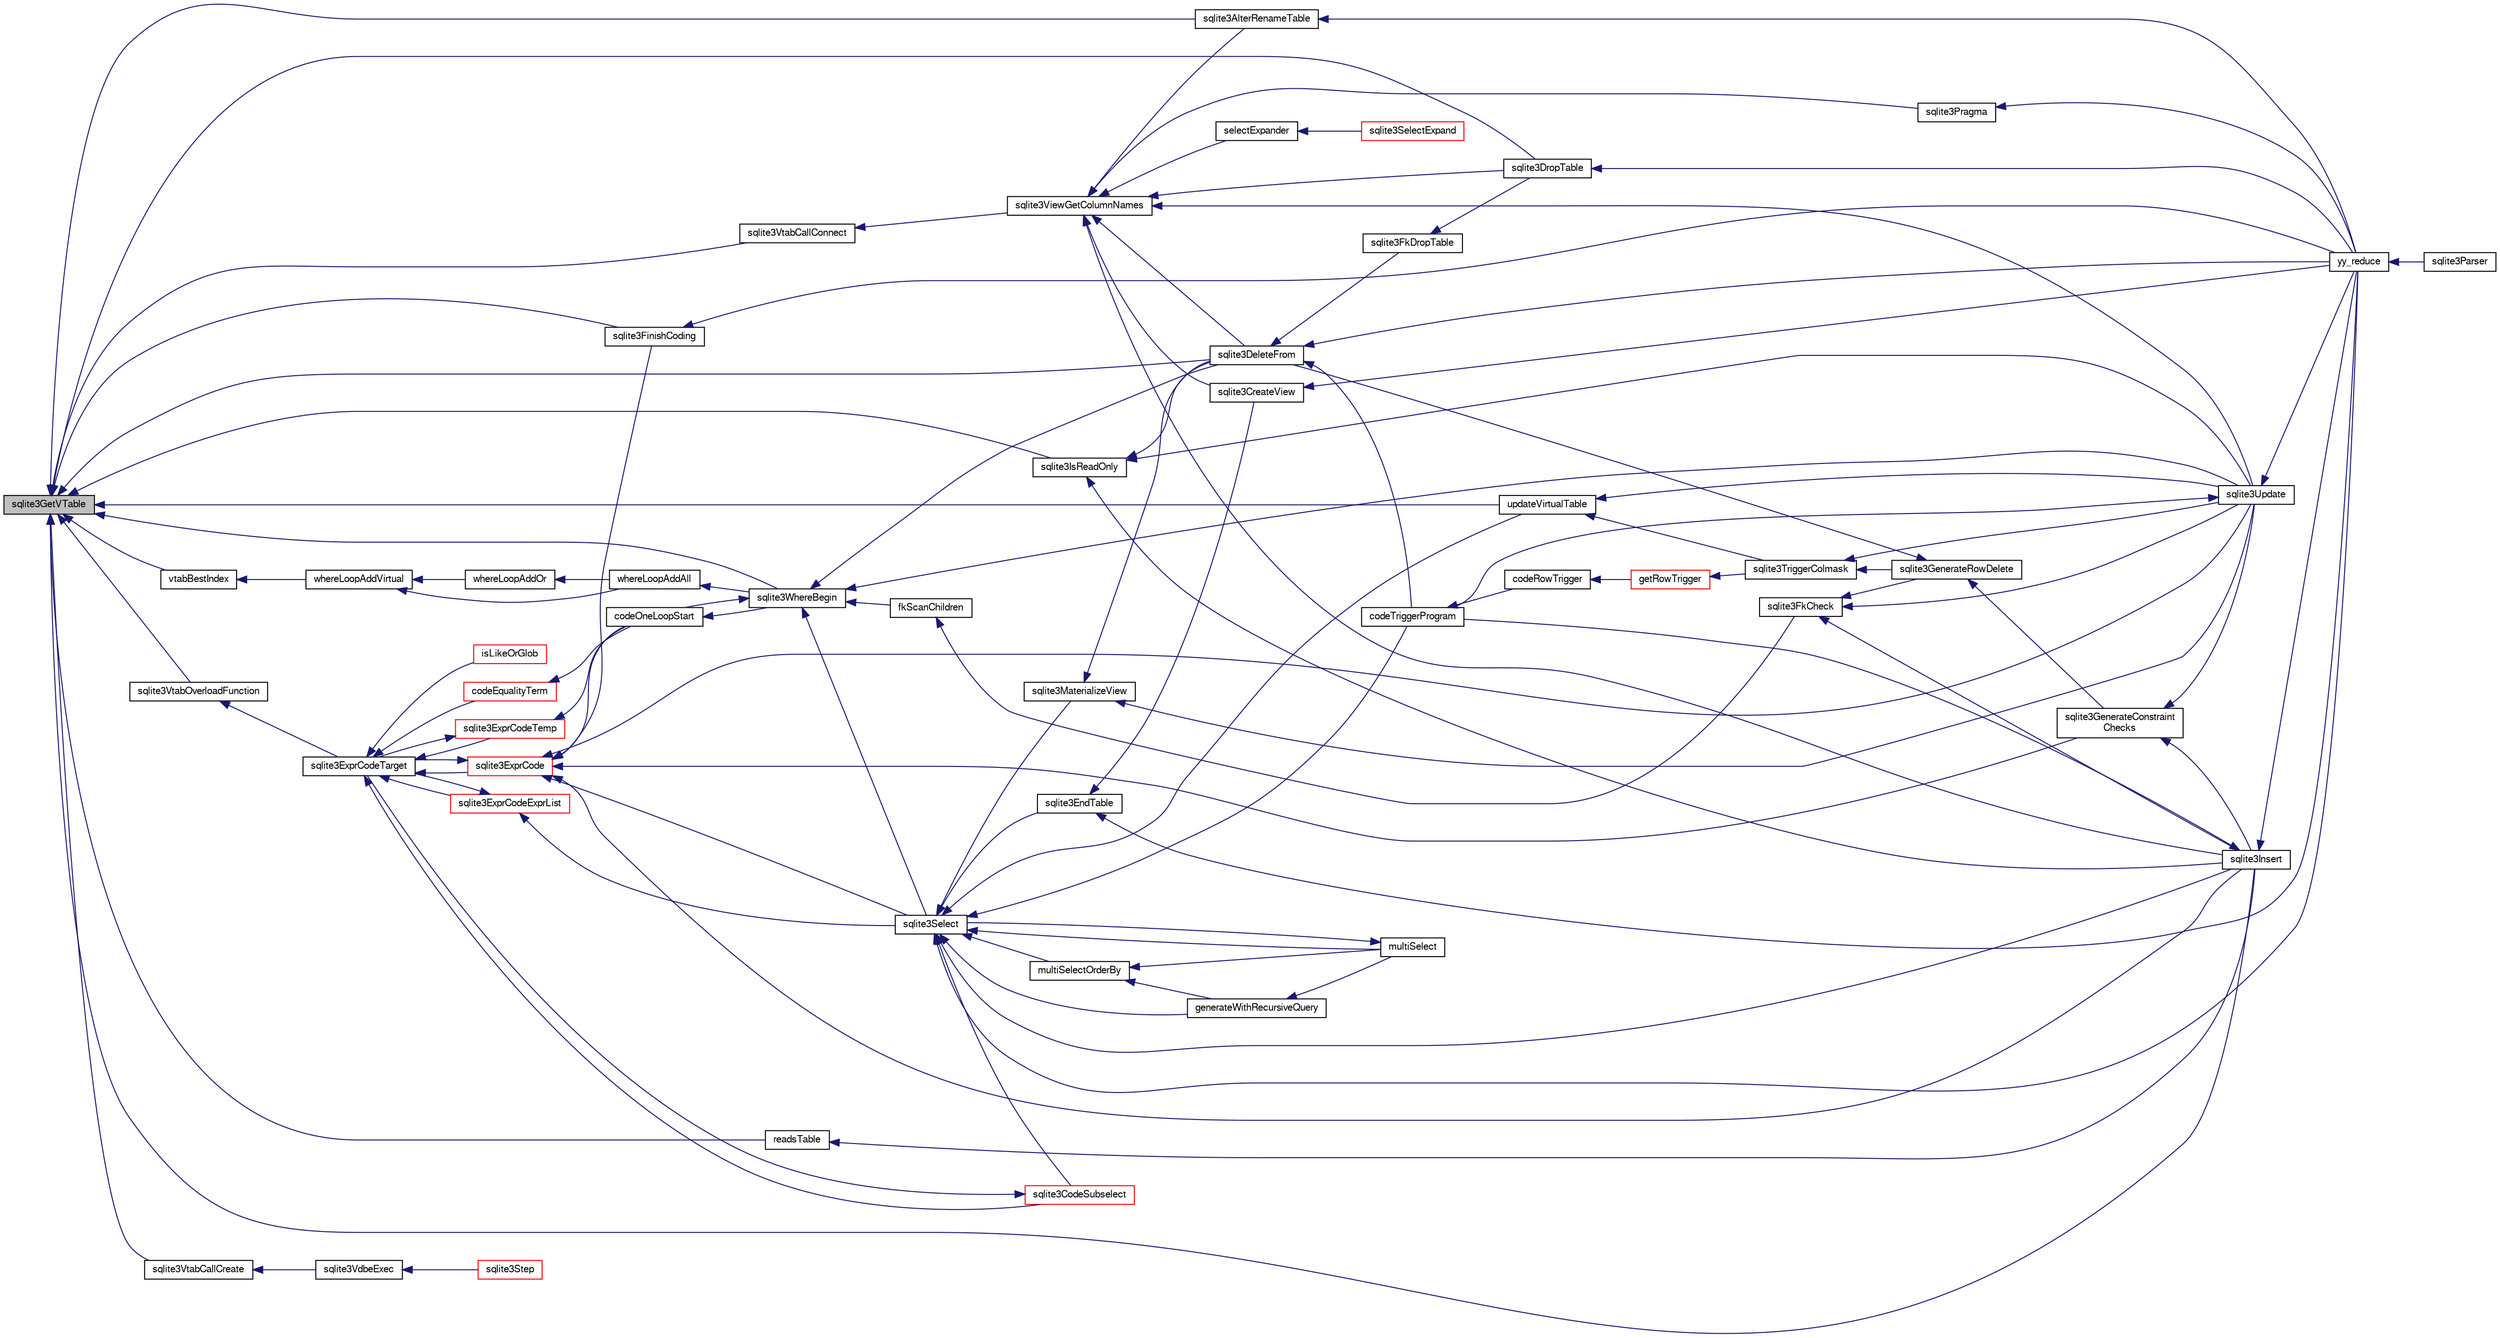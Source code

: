 digraph "sqlite3GetVTable"
{
  edge [fontname="FreeSans",fontsize="10",labelfontname="FreeSans",labelfontsize="10"];
  node [fontname="FreeSans",fontsize="10",shape=record];
  rankdir="LR";
  Node560355 [label="sqlite3GetVTable",height=0.2,width=0.4,color="black", fillcolor="grey75", style="filled", fontcolor="black"];
  Node560355 -> Node560356 [dir="back",color="midnightblue",fontsize="10",style="solid",fontname="FreeSans"];
  Node560356 [label="sqlite3AlterRenameTable",height=0.2,width=0.4,color="black", fillcolor="white", style="filled",URL="$sqlite3_8c.html#aa5cfdb507ff74e559f2efb0318c96d2c"];
  Node560356 -> Node560357 [dir="back",color="midnightblue",fontsize="10",style="solid",fontname="FreeSans"];
  Node560357 [label="yy_reduce",height=0.2,width=0.4,color="black", fillcolor="white", style="filled",URL="$sqlite3_8c.html#a7c419a9b25711c666a9a2449ef377f14"];
  Node560357 -> Node560358 [dir="back",color="midnightblue",fontsize="10",style="solid",fontname="FreeSans"];
  Node560358 [label="sqlite3Parser",height=0.2,width=0.4,color="black", fillcolor="white", style="filled",URL="$sqlite3_8c.html#a0327d71a5fabe0b6a343d78a2602e72a"];
  Node560355 -> Node560359 [dir="back",color="midnightblue",fontsize="10",style="solid",fontname="FreeSans"];
  Node560359 [label="sqlite3FinishCoding",height=0.2,width=0.4,color="black", fillcolor="white", style="filled",URL="$sqlite3_8c.html#a651bc5b446c276c092705856d995b278"];
  Node560359 -> Node560357 [dir="back",color="midnightblue",fontsize="10",style="solid",fontname="FreeSans"];
  Node560355 -> Node560360 [dir="back",color="midnightblue",fontsize="10",style="solid",fontname="FreeSans"];
  Node560360 [label="sqlite3DropTable",height=0.2,width=0.4,color="black", fillcolor="white", style="filled",URL="$sqlite3_8c.html#a5534f77364b5568783c0e50db3c9defb"];
  Node560360 -> Node560357 [dir="back",color="midnightblue",fontsize="10",style="solid",fontname="FreeSans"];
  Node560355 -> Node560361 [dir="back",color="midnightblue",fontsize="10",style="solid",fontname="FreeSans"];
  Node560361 [label="sqlite3IsReadOnly",height=0.2,width=0.4,color="black", fillcolor="white", style="filled",URL="$sqlite3_8c.html#a0c0ff380d40f6423a71f77f59c02da74"];
  Node560361 -> Node560362 [dir="back",color="midnightblue",fontsize="10",style="solid",fontname="FreeSans"];
  Node560362 [label="sqlite3DeleteFrom",height=0.2,width=0.4,color="black", fillcolor="white", style="filled",URL="$sqlite3_8c.html#ab9b4b45349188b49eabb23f94608a091"];
  Node560362 -> Node560363 [dir="back",color="midnightblue",fontsize="10",style="solid",fontname="FreeSans"];
  Node560363 [label="sqlite3FkDropTable",height=0.2,width=0.4,color="black", fillcolor="white", style="filled",URL="$sqlite3_8c.html#a1218c6fc74e89152ceaa4760e82f5ef9"];
  Node560363 -> Node560360 [dir="back",color="midnightblue",fontsize="10",style="solid",fontname="FreeSans"];
  Node560362 -> Node560364 [dir="back",color="midnightblue",fontsize="10",style="solid",fontname="FreeSans"];
  Node560364 [label="codeTriggerProgram",height=0.2,width=0.4,color="black", fillcolor="white", style="filled",URL="$sqlite3_8c.html#a120801f59d9281d201d2ff4b2606836e"];
  Node560364 -> Node560365 [dir="back",color="midnightblue",fontsize="10",style="solid",fontname="FreeSans"];
  Node560365 [label="codeRowTrigger",height=0.2,width=0.4,color="black", fillcolor="white", style="filled",URL="$sqlite3_8c.html#a463cea5aaaf388b560b206570a0022fc"];
  Node560365 -> Node560366 [dir="back",color="midnightblue",fontsize="10",style="solid",fontname="FreeSans"];
  Node560366 [label="getRowTrigger",height=0.2,width=0.4,color="red", fillcolor="white", style="filled",URL="$sqlite3_8c.html#a69626ef20b540d1a2b19cf56f3f45689"];
  Node560366 -> Node560374 [dir="back",color="midnightblue",fontsize="10",style="solid",fontname="FreeSans"];
  Node560374 [label="sqlite3TriggerColmask",height=0.2,width=0.4,color="black", fillcolor="white", style="filled",URL="$sqlite3_8c.html#acace8e99e37ae5e84ea03c65e820c540"];
  Node560374 -> Node560369 [dir="back",color="midnightblue",fontsize="10",style="solid",fontname="FreeSans"];
  Node560369 [label="sqlite3GenerateRowDelete",height=0.2,width=0.4,color="black", fillcolor="white", style="filled",URL="$sqlite3_8c.html#a2c76cbf3027fc18fdbb8cb4cd96b77d9"];
  Node560369 -> Node560362 [dir="back",color="midnightblue",fontsize="10",style="solid",fontname="FreeSans"];
  Node560369 -> Node560370 [dir="back",color="midnightblue",fontsize="10",style="solid",fontname="FreeSans"];
  Node560370 [label="sqlite3GenerateConstraint\lChecks",height=0.2,width=0.4,color="black", fillcolor="white", style="filled",URL="$sqlite3_8c.html#aef639c1e6a0c0a67ca6e7690ad931bd2"];
  Node560370 -> Node560371 [dir="back",color="midnightblue",fontsize="10",style="solid",fontname="FreeSans"];
  Node560371 [label="sqlite3Insert",height=0.2,width=0.4,color="black", fillcolor="white", style="filled",URL="$sqlite3_8c.html#a5b17c9c2000bae6bdff8e6be48d7dc2b"];
  Node560371 -> Node560364 [dir="back",color="midnightblue",fontsize="10",style="solid",fontname="FreeSans"];
  Node560371 -> Node560357 [dir="back",color="midnightblue",fontsize="10",style="solid",fontname="FreeSans"];
  Node560370 -> Node560372 [dir="back",color="midnightblue",fontsize="10",style="solid",fontname="FreeSans"];
  Node560372 [label="sqlite3Update",height=0.2,width=0.4,color="black", fillcolor="white", style="filled",URL="$sqlite3_8c.html#ac5aa67c46e8cc8174566fabe6809fafa"];
  Node560372 -> Node560364 [dir="back",color="midnightblue",fontsize="10",style="solid",fontname="FreeSans"];
  Node560372 -> Node560357 [dir="back",color="midnightblue",fontsize="10",style="solid",fontname="FreeSans"];
  Node560374 -> Node560372 [dir="back",color="midnightblue",fontsize="10",style="solid",fontname="FreeSans"];
  Node560362 -> Node560357 [dir="back",color="midnightblue",fontsize="10",style="solid",fontname="FreeSans"];
  Node560361 -> Node560371 [dir="back",color="midnightblue",fontsize="10",style="solid",fontname="FreeSans"];
  Node560361 -> Node560372 [dir="back",color="midnightblue",fontsize="10",style="solid",fontname="FreeSans"];
  Node560355 -> Node560362 [dir="back",color="midnightblue",fontsize="10",style="solid",fontname="FreeSans"];
  Node560355 -> Node560375 [dir="back",color="midnightblue",fontsize="10",style="solid",fontname="FreeSans"];
  Node560375 [label="readsTable",height=0.2,width=0.4,color="black", fillcolor="white", style="filled",URL="$sqlite3_8c.html#a794c3e7122c562afb0bf8a356b2bb243"];
  Node560375 -> Node560371 [dir="back",color="midnightblue",fontsize="10",style="solid",fontname="FreeSans"];
  Node560355 -> Node560371 [dir="back",color="midnightblue",fontsize="10",style="solid",fontname="FreeSans"];
  Node560355 -> Node560376 [dir="back",color="midnightblue",fontsize="10",style="solid",fontname="FreeSans"];
  Node560376 [label="updateVirtualTable",height=0.2,width=0.4,color="black", fillcolor="white", style="filled",URL="$sqlite3_8c.html#a740220531db9293c39a2cdd7da3f74e1"];
  Node560376 -> Node560374 [dir="back",color="midnightblue",fontsize="10",style="solid",fontname="FreeSans"];
  Node560376 -> Node560372 [dir="back",color="midnightblue",fontsize="10",style="solid",fontname="FreeSans"];
  Node560355 -> Node560377 [dir="back",color="midnightblue",fontsize="10",style="solid",fontname="FreeSans"];
  Node560377 [label="sqlite3VtabCallConnect",height=0.2,width=0.4,color="black", fillcolor="white", style="filled",URL="$sqlite3_8c.html#a9642d55303e8d284d096fabc53460e28"];
  Node560377 -> Node560378 [dir="back",color="midnightblue",fontsize="10",style="solid",fontname="FreeSans"];
  Node560378 [label="sqlite3ViewGetColumnNames",height=0.2,width=0.4,color="black", fillcolor="white", style="filled",URL="$sqlite3_8c.html#aebc7cd8d9e2bd174ae0a60363d3f6ce8"];
  Node560378 -> Node560356 [dir="back",color="midnightblue",fontsize="10",style="solid",fontname="FreeSans"];
  Node560378 -> Node560379 [dir="back",color="midnightblue",fontsize="10",style="solid",fontname="FreeSans"];
  Node560379 [label="sqlite3CreateView",height=0.2,width=0.4,color="black", fillcolor="white", style="filled",URL="$sqlite3_8c.html#a9d85cb00ff71dee5cd9a019503a6982e"];
  Node560379 -> Node560357 [dir="back",color="midnightblue",fontsize="10",style="solid",fontname="FreeSans"];
  Node560378 -> Node560360 [dir="back",color="midnightblue",fontsize="10",style="solid",fontname="FreeSans"];
  Node560378 -> Node560362 [dir="back",color="midnightblue",fontsize="10",style="solid",fontname="FreeSans"];
  Node560378 -> Node560371 [dir="back",color="midnightblue",fontsize="10",style="solid",fontname="FreeSans"];
  Node560378 -> Node560380 [dir="back",color="midnightblue",fontsize="10",style="solid",fontname="FreeSans"];
  Node560380 [label="sqlite3Pragma",height=0.2,width=0.4,color="black", fillcolor="white", style="filled",URL="$sqlite3_8c.html#a111391370f58f8e6a6eca51fd34d62ed"];
  Node560380 -> Node560357 [dir="back",color="midnightblue",fontsize="10",style="solid",fontname="FreeSans"];
  Node560378 -> Node560381 [dir="back",color="midnightblue",fontsize="10",style="solid",fontname="FreeSans"];
  Node560381 [label="selectExpander",height=0.2,width=0.4,color="black", fillcolor="white", style="filled",URL="$sqlite3_8c.html#abee977318fbf74531340c6e41b0ca953"];
  Node560381 -> Node560382 [dir="back",color="midnightblue",fontsize="10",style="solid",fontname="FreeSans"];
  Node560382 [label="sqlite3SelectExpand",height=0.2,width=0.4,color="red", fillcolor="white", style="filled",URL="$sqlite3_8c.html#ae55acd1d8219505e629c2148950fa3de"];
  Node560378 -> Node560372 [dir="back",color="midnightblue",fontsize="10",style="solid",fontname="FreeSans"];
  Node560355 -> Node560443 [dir="back",color="midnightblue",fontsize="10",style="solid",fontname="FreeSans"];
  Node560443 [label="sqlite3VtabCallCreate",height=0.2,width=0.4,color="black", fillcolor="white", style="filled",URL="$sqlite3_8c.html#a23601fffd89053de28f77684068ec164"];
  Node560443 -> Node560444 [dir="back",color="midnightblue",fontsize="10",style="solid",fontname="FreeSans"];
  Node560444 [label="sqlite3VdbeExec",height=0.2,width=0.4,color="black", fillcolor="white", style="filled",URL="$sqlite3_8c.html#a8ce40a614bdc56719c4d642b1e4dfb21"];
  Node560444 -> Node560445 [dir="back",color="midnightblue",fontsize="10",style="solid",fontname="FreeSans"];
  Node560445 [label="sqlite3Step",height=0.2,width=0.4,color="red", fillcolor="white", style="filled",URL="$sqlite3_8c.html#a3f2872e873e2758a4beedad1d5113554"];
  Node560355 -> Node560621 [dir="back",color="midnightblue",fontsize="10",style="solid",fontname="FreeSans"];
  Node560621 [label="sqlite3VtabOverloadFunction",height=0.2,width=0.4,color="black", fillcolor="white", style="filled",URL="$sqlite3_8c.html#a0098c859c26e3bf31c4e0ccc28a383e3"];
  Node560621 -> Node560406 [dir="back",color="midnightblue",fontsize="10",style="solid",fontname="FreeSans"];
  Node560406 [label="sqlite3ExprCodeTarget",height=0.2,width=0.4,color="black", fillcolor="white", style="filled",URL="$sqlite3_8c.html#a4f308397a0a3ed299ed31aaa1ae2a293"];
  Node560406 -> Node560403 [dir="back",color="midnightblue",fontsize="10",style="solid",fontname="FreeSans"];
  Node560403 [label="sqlite3CodeSubselect",height=0.2,width=0.4,color="red", fillcolor="white", style="filled",URL="$sqlite3_8c.html#aa69b46d2204a1d1b110107a1be12ee0c"];
  Node560403 -> Node560406 [dir="back",color="midnightblue",fontsize="10",style="solid",fontname="FreeSans"];
  Node560406 -> Node560407 [dir="back",color="midnightblue",fontsize="10",style="solid",fontname="FreeSans"];
  Node560407 [label="sqlite3ExprCodeTemp",height=0.2,width=0.4,color="red", fillcolor="white", style="filled",URL="$sqlite3_8c.html#a3bc5c1ccb3c5851847e2aeb4a84ae1fc"];
  Node560407 -> Node560406 [dir="back",color="midnightblue",fontsize="10",style="solid",fontname="FreeSans"];
  Node560407 -> Node560419 [dir="back",color="midnightblue",fontsize="10",style="solid",fontname="FreeSans"];
  Node560419 [label="codeOneLoopStart",height=0.2,width=0.4,color="black", fillcolor="white", style="filled",URL="$sqlite3_8c.html#aa868875120b151c169cc79139ed6e008"];
  Node560419 -> Node560418 [dir="back",color="midnightblue",fontsize="10",style="solid",fontname="FreeSans"];
  Node560418 [label="sqlite3WhereBegin",height=0.2,width=0.4,color="black", fillcolor="white", style="filled",URL="$sqlite3_8c.html#acad049f5c9a96a8118cffd5e5ce89f7c"];
  Node560418 -> Node560362 [dir="back",color="midnightblue",fontsize="10",style="solid",fontname="FreeSans"];
  Node560418 -> Node560398 [dir="back",color="midnightblue",fontsize="10",style="solid",fontname="FreeSans"];
  Node560398 [label="fkScanChildren",height=0.2,width=0.4,color="black", fillcolor="white", style="filled",URL="$sqlite3_8c.html#a67c9dcb484336b3155e7a82a037d4691"];
  Node560398 -> Node560399 [dir="back",color="midnightblue",fontsize="10",style="solid",fontname="FreeSans"];
  Node560399 [label="sqlite3FkCheck",height=0.2,width=0.4,color="black", fillcolor="white", style="filled",URL="$sqlite3_8c.html#aa38fb76c7d6f48f19772877a41703b92"];
  Node560399 -> Node560369 [dir="back",color="midnightblue",fontsize="10",style="solid",fontname="FreeSans"];
  Node560399 -> Node560371 [dir="back",color="midnightblue",fontsize="10",style="solid",fontname="FreeSans"];
  Node560399 -> Node560372 [dir="back",color="midnightblue",fontsize="10",style="solid",fontname="FreeSans"];
  Node560418 -> Node560402 [dir="back",color="midnightblue",fontsize="10",style="solid",fontname="FreeSans"];
  Node560402 [label="sqlite3Select",height=0.2,width=0.4,color="black", fillcolor="white", style="filled",URL="$sqlite3_8c.html#a2465ee8c956209ba4b272477b7c21a45"];
  Node560402 -> Node560403 [dir="back",color="midnightblue",fontsize="10",style="solid",fontname="FreeSans"];
  Node560402 -> Node560390 [dir="back",color="midnightblue",fontsize="10",style="solid",fontname="FreeSans"];
  Node560390 [label="sqlite3EndTable",height=0.2,width=0.4,color="black", fillcolor="white", style="filled",URL="$sqlite3_8c.html#a7b5f2c66c0f0b6f819d970ca389768b0"];
  Node560390 -> Node560379 [dir="back",color="midnightblue",fontsize="10",style="solid",fontname="FreeSans"];
  Node560390 -> Node560357 [dir="back",color="midnightblue",fontsize="10",style="solid",fontname="FreeSans"];
  Node560402 -> Node560442 [dir="back",color="midnightblue",fontsize="10",style="solid",fontname="FreeSans"];
  Node560442 [label="sqlite3MaterializeView",height=0.2,width=0.4,color="black", fillcolor="white", style="filled",URL="$sqlite3_8c.html#a4557984b0b75f998fb0c3f231c9b1def"];
  Node560442 -> Node560362 [dir="back",color="midnightblue",fontsize="10",style="solid",fontname="FreeSans"];
  Node560442 -> Node560372 [dir="back",color="midnightblue",fontsize="10",style="solid",fontname="FreeSans"];
  Node560402 -> Node560371 [dir="back",color="midnightblue",fontsize="10",style="solid",fontname="FreeSans"];
  Node560402 -> Node560424 [dir="back",color="midnightblue",fontsize="10",style="solid",fontname="FreeSans"];
  Node560424 [label="generateWithRecursiveQuery",height=0.2,width=0.4,color="black", fillcolor="white", style="filled",URL="$sqlite3_8c.html#ade2c3663fa9c3b9676507984b9483942"];
  Node560424 -> Node560425 [dir="back",color="midnightblue",fontsize="10",style="solid",fontname="FreeSans"];
  Node560425 [label="multiSelect",height=0.2,width=0.4,color="black", fillcolor="white", style="filled",URL="$sqlite3_8c.html#a6456c61f3d9b2389738753cedfa24fa7"];
  Node560425 -> Node560402 [dir="back",color="midnightblue",fontsize="10",style="solid",fontname="FreeSans"];
  Node560402 -> Node560425 [dir="back",color="midnightblue",fontsize="10",style="solid",fontname="FreeSans"];
  Node560402 -> Node560426 [dir="back",color="midnightblue",fontsize="10",style="solid",fontname="FreeSans"];
  Node560426 [label="multiSelectOrderBy",height=0.2,width=0.4,color="black", fillcolor="white", style="filled",URL="$sqlite3_8c.html#afcdb8488c6f4dfdadaf9f04bca35b808"];
  Node560426 -> Node560424 [dir="back",color="midnightblue",fontsize="10",style="solid",fontname="FreeSans"];
  Node560426 -> Node560425 [dir="back",color="midnightblue",fontsize="10",style="solid",fontname="FreeSans"];
  Node560402 -> Node560364 [dir="back",color="midnightblue",fontsize="10",style="solid",fontname="FreeSans"];
  Node560402 -> Node560376 [dir="back",color="midnightblue",fontsize="10",style="solid",fontname="FreeSans"];
  Node560402 -> Node560357 [dir="back",color="midnightblue",fontsize="10",style="solid",fontname="FreeSans"];
  Node560418 -> Node560372 [dir="back",color="midnightblue",fontsize="10",style="solid",fontname="FreeSans"];
  Node560418 -> Node560419 [dir="back",color="midnightblue",fontsize="10",style="solid",fontname="FreeSans"];
  Node560406 -> Node560420 [dir="back",color="midnightblue",fontsize="10",style="solid",fontname="FreeSans"];
  Node560420 [label="sqlite3ExprCode",height=0.2,width=0.4,color="red", fillcolor="white", style="filled",URL="$sqlite3_8c.html#a75f270fb0b111b86924cca4ea507b417"];
  Node560420 -> Node560406 [dir="back",color="midnightblue",fontsize="10",style="solid",fontname="FreeSans"];
  Node560420 -> Node560359 [dir="back",color="midnightblue",fontsize="10",style="solid",fontname="FreeSans"];
  Node560420 -> Node560371 [dir="back",color="midnightblue",fontsize="10",style="solid",fontname="FreeSans"];
  Node560420 -> Node560370 [dir="back",color="midnightblue",fontsize="10",style="solid",fontname="FreeSans"];
  Node560420 -> Node560402 [dir="back",color="midnightblue",fontsize="10",style="solid",fontname="FreeSans"];
  Node560420 -> Node560372 [dir="back",color="midnightblue",fontsize="10",style="solid",fontname="FreeSans"];
  Node560420 -> Node560419 [dir="back",color="midnightblue",fontsize="10",style="solid",fontname="FreeSans"];
  Node560406 -> Node560428 [dir="back",color="midnightblue",fontsize="10",style="solid",fontname="FreeSans"];
  Node560428 [label="sqlite3ExprCodeExprList",height=0.2,width=0.4,color="red", fillcolor="white", style="filled",URL="$sqlite3_8c.html#a05b2b3dc3de7565de24eb3a2ff4e9566"];
  Node560428 -> Node560406 [dir="back",color="midnightblue",fontsize="10",style="solid",fontname="FreeSans"];
  Node560428 -> Node560402 [dir="back",color="midnightblue",fontsize="10",style="solid",fontname="FreeSans"];
  Node560406 -> Node560431 [dir="back",color="midnightblue",fontsize="10",style="solid",fontname="FreeSans"];
  Node560431 [label="isLikeOrGlob",height=0.2,width=0.4,color="red", fillcolor="white", style="filled",URL="$sqlite3_8c.html#a6c38e495198bf8976f68d1a6ebd74a50"];
  Node560406 -> Node560440 [dir="back",color="midnightblue",fontsize="10",style="solid",fontname="FreeSans"];
  Node560440 [label="codeEqualityTerm",height=0.2,width=0.4,color="red", fillcolor="white", style="filled",URL="$sqlite3_8c.html#ad88a57073f031452c9843e97f15acc47"];
  Node560440 -> Node560419 [dir="back",color="midnightblue",fontsize="10",style="solid",fontname="FreeSans"];
  Node560355 -> Node560622 [dir="back",color="midnightblue",fontsize="10",style="solid",fontname="FreeSans"];
  Node560622 [label="vtabBestIndex",height=0.2,width=0.4,color="black", fillcolor="white", style="filled",URL="$sqlite3_8c.html#a7c9e7ebb514ed9b71c217bf567decf82"];
  Node560622 -> Node560623 [dir="back",color="midnightblue",fontsize="10",style="solid",fontname="FreeSans"];
  Node560623 [label="whereLoopAddVirtual",height=0.2,width=0.4,color="black", fillcolor="white", style="filled",URL="$sqlite3_8c.html#a33925379c63da49cea2e66c7780a4873"];
  Node560623 -> Node560624 [dir="back",color="midnightblue",fontsize="10",style="solid",fontname="FreeSans"];
  Node560624 [label="whereLoopAddOr",height=0.2,width=0.4,color="black", fillcolor="white", style="filled",URL="$sqlite3_8c.html#a97235f1da77b1e3f85d7132c9229234c"];
  Node560624 -> Node560625 [dir="back",color="midnightblue",fontsize="10",style="solid",fontname="FreeSans"];
  Node560625 [label="whereLoopAddAll",height=0.2,width=0.4,color="black", fillcolor="white", style="filled",URL="$sqlite3_8c.html#a861eb511463c5b852550018fee710f53"];
  Node560625 -> Node560418 [dir="back",color="midnightblue",fontsize="10",style="solid",fontname="FreeSans"];
  Node560623 -> Node560625 [dir="back",color="midnightblue",fontsize="10",style="solid",fontname="FreeSans"];
  Node560355 -> Node560418 [dir="back",color="midnightblue",fontsize="10",style="solid",fontname="FreeSans"];
}
